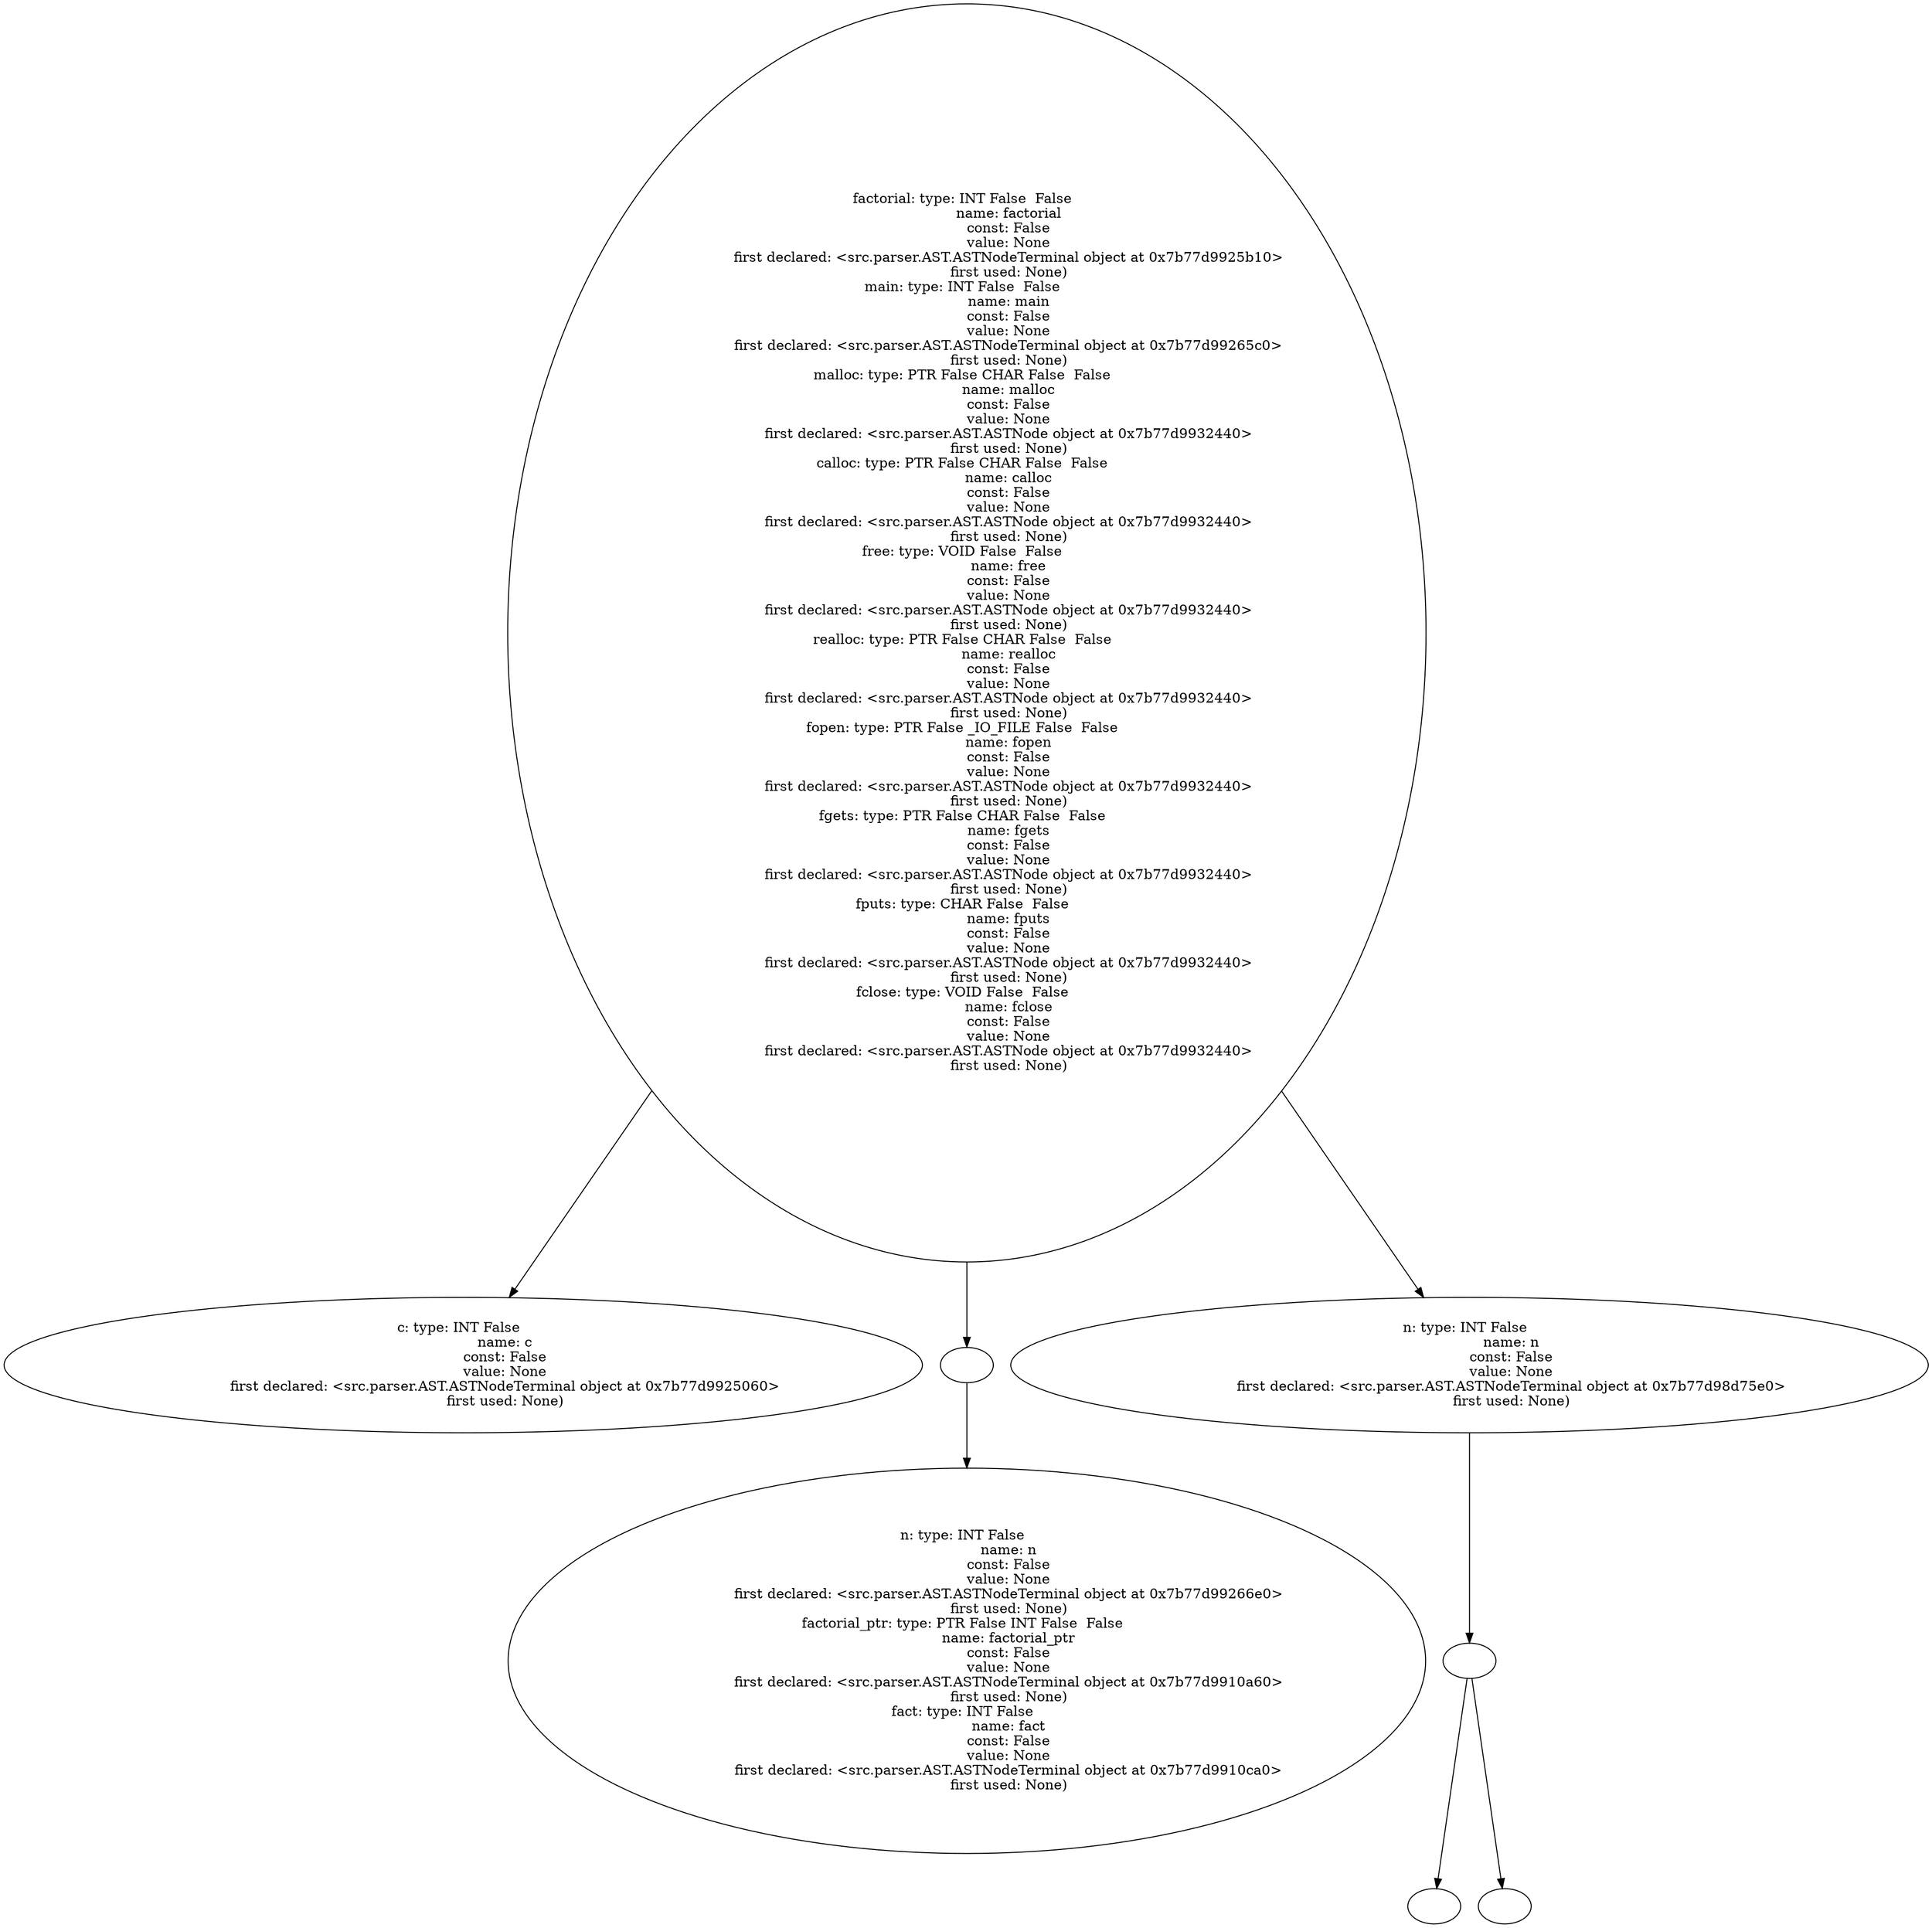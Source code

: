 digraph AST {
  "135754681496432" [label="factorial: type: INT False  False  
                   name: factorial
                   const: False
                   value: None
                   first declared: <src.parser.AST.ASTNodeTerminal object at 0x7b77d9925b10>
                   first used: None)
main: type: INT False  False  
                   name: main
                   const: False
                   value: None
                   first declared: <src.parser.AST.ASTNodeTerminal object at 0x7b77d99265c0>
                   first used: None)
malloc: type: PTR False CHAR False  False  
                   name: malloc
                   const: False
                   value: None
                   first declared: <src.parser.AST.ASTNode object at 0x7b77d9932440>
                   first used: None)
calloc: type: PTR False CHAR False  False  
                   name: calloc
                   const: False
                   value: None
                   first declared: <src.parser.AST.ASTNode object at 0x7b77d9932440>
                   first used: None)
free: type: VOID False  False  
                   name: free
                   const: False
                   value: None
                   first declared: <src.parser.AST.ASTNode object at 0x7b77d9932440>
                   first used: None)
realloc: type: PTR False CHAR False  False  
                   name: realloc
                   const: False
                   value: None
                   first declared: <src.parser.AST.ASTNode object at 0x7b77d9932440>
                   first used: None)
fopen: type: PTR False _IO_FILE False  False  
                   name: fopen
                   const: False
                   value: None
                   first declared: <src.parser.AST.ASTNode object at 0x7b77d9932440>
                   first used: None)
fgets: type: PTR False CHAR False  False  
                   name: fgets
                   const: False
                   value: None
                   first declared: <src.parser.AST.ASTNode object at 0x7b77d9932440>
                   first used: None)
fputs: type: CHAR False  False  
                   name: fputs
                   const: False
                   value: None
                   first declared: <src.parser.AST.ASTNode object at 0x7b77d9932440>
                   first used: None)
fclose: type: VOID False  False  
                   name: fclose
                   const: False
                   value: None
                   first declared: <src.parser.AST.ASTNode object at 0x7b77d9932440>
                   first used: None)"];
  "135754681496432" -> "135754681497488";
  "135754681496432" -> "135754681493552";
  "135754681496432" -> "135754681484240";
  "135754681497488" [label="c: type: INT False  
                   name: c
                   const: False
                   value: None
                   first declared: <src.parser.AST.ASTNodeTerminal object at 0x7b77d9925060>
                   first used: None)"];
  "135754681493552" [label=""];
  "135754681493552" -> "135754681494704";
  "135754681494704" [label="n: type: INT False  
                   name: n
                   const: False
                   value: None
                   first declared: <src.parser.AST.ASTNodeTerminal object at 0x7b77d99266e0>
                   first used: None)
factorial_ptr: type: PTR False INT False  False  
                   name: factorial_ptr
                   const: False
                   value: None
                   first declared: <src.parser.AST.ASTNodeTerminal object at 0x7b77d9910a60>
                   first used: None)
fact: type: INT False  
                   name: fact
                   const: False
                   value: None
                   first declared: <src.parser.AST.ASTNodeTerminal object at 0x7b77d9910ca0>
                   first used: None)"];
  "135754681484240" [label="n: type: INT False  
                   name: n
                   const: False
                   value: None
                   first declared: <src.parser.AST.ASTNodeTerminal object at 0x7b77d98d75e0>
                   first used: None)"];
  "135754681484240" -> "135754681572544";
  "135754681572544" [label=""];
  "135754681572544" -> "135754681579840";
  "135754681572544" -> "135754681578544";
  "135754681579840" [label=""];
  "135754681578544" [label=""];
}
